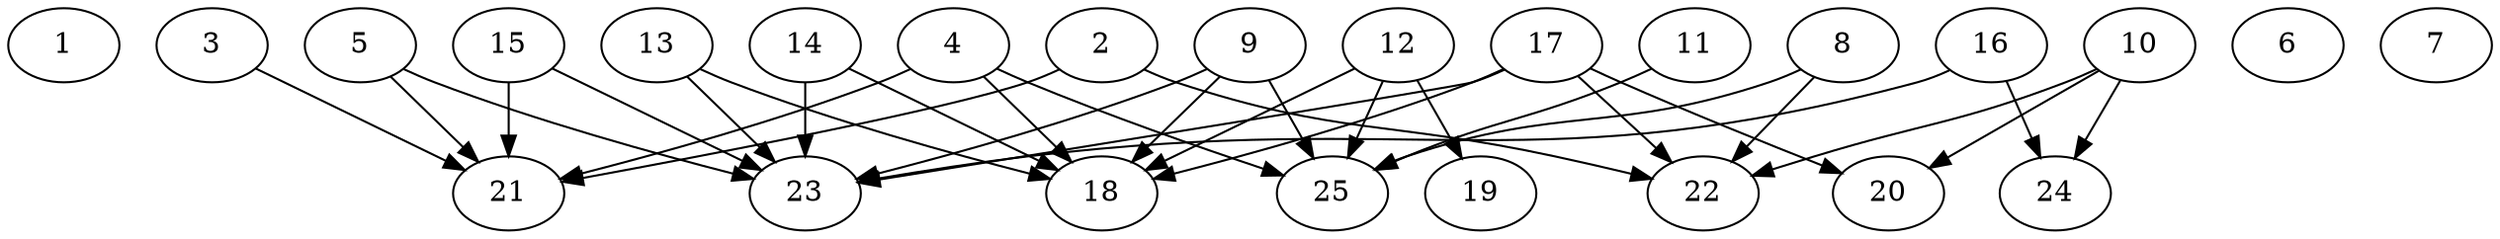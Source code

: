 // DAG automatically generated by daggen at Thu Oct  3 14:00:40 2019
// ./daggen --dot -n 25 --ccr 0.4 --fat 0.9 --regular 0.9 --density 0.5 --mindata 5242880 --maxdata 52428800 
digraph G {
  1 [size="86896640", alpha="0.11", expect_size="34758656"] 
  2 [size="40107520", alpha="0.19", expect_size="16043008"] 
  2 -> 21 [size ="16043008"]
  2 -> 22 [size ="16043008"]
  3 [size="79011840", alpha="0.10", expect_size="31604736"] 
  3 -> 21 [size ="31604736"]
  4 [size="92492800", alpha="0.13", expect_size="36997120"] 
  4 -> 18 [size ="36997120"]
  4 -> 21 [size ="36997120"]
  4 -> 25 [size ="36997120"]
  5 [size="116344320", alpha="0.04", expect_size="46537728"] 
  5 -> 21 [size ="46537728"]
  5 -> 23 [size ="46537728"]
  6 [size="58544640", alpha="0.18", expect_size="23417856"] 
  7 [size="112391680", alpha="0.03", expect_size="44956672"] 
  8 [size="17285120", alpha="0.13", expect_size="6914048"] 
  8 -> 22 [size ="6914048"]
  8 -> 25 [size ="6914048"]
  9 [size="35619840", alpha="0.18", expect_size="14247936"] 
  9 -> 18 [size ="14247936"]
  9 -> 23 [size ="14247936"]
  9 -> 25 [size ="14247936"]
  10 [size="82385920", alpha="0.07", expect_size="32954368"] 
  10 -> 20 [size ="32954368"]
  10 -> 22 [size ="32954368"]
  10 -> 24 [size ="32954368"]
  11 [size="49492480", alpha="0.02", expect_size="19796992"] 
  11 -> 25 [size ="19796992"]
  12 [size="116922880", alpha="0.16", expect_size="46769152"] 
  12 -> 18 [size ="46769152"]
  12 -> 19 [size ="46769152"]
  12 -> 25 [size ="46769152"]
  13 [size="111790080", alpha="0.03", expect_size="44716032"] 
  13 -> 18 [size ="44716032"]
  13 -> 23 [size ="44716032"]
  14 [size="54504960", alpha="0.06", expect_size="21801984"] 
  14 -> 18 [size ="21801984"]
  14 -> 23 [size ="21801984"]
  15 [size="130255360", alpha="0.12", expect_size="52102144"] 
  15 -> 21 [size ="52102144"]
  15 -> 23 [size ="52102144"]
  16 [size="36979200", alpha="0.12", expect_size="14791680"] 
  16 -> 23 [size ="14791680"]
  16 -> 24 [size ="14791680"]
  17 [size="25333760", alpha="0.16", expect_size="10133504"] 
  17 -> 18 [size ="10133504"]
  17 -> 20 [size ="10133504"]
  17 -> 22 [size ="10133504"]
  17 -> 23 [size ="10133504"]
  18 [size="42856960", alpha="0.06", expect_size="17142784"] 
  19 [size="120890880", alpha="0.12", expect_size="48356352"] 
  20 [size="111651840", alpha="0.13", expect_size="44660736"] 
  21 [size="36426240", alpha="0.06", expect_size="14570496"] 
  22 [size="47452160", alpha="0.04", expect_size="18980864"] 
  23 [size="22784000", alpha="0.14", expect_size="9113600"] 
  24 [size="39828480", alpha="0.17", expect_size="15931392"] 
  25 [size="76951040", alpha="0.17", expect_size="30780416"] 
}
